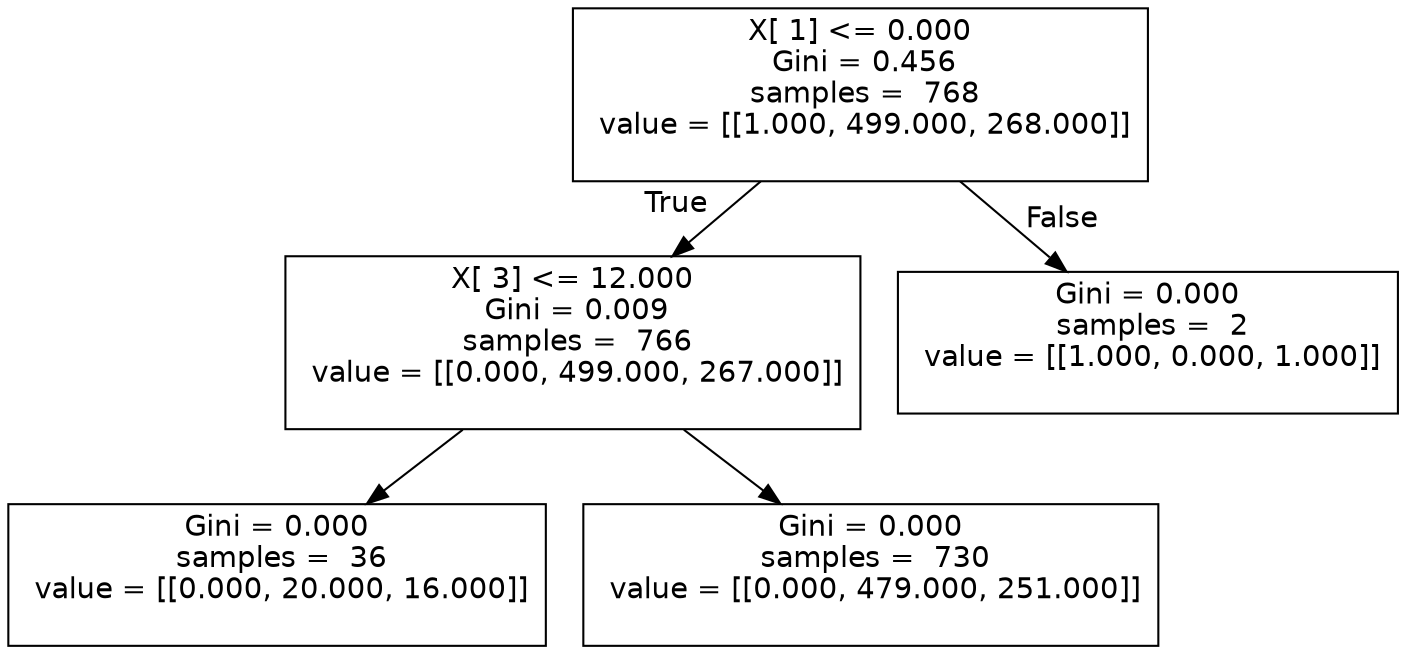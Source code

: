 digraph Tree {
node [shape = box, fontname = "helvetica"];
edge [fontname = "helvetica"];
 1 [label = "X[ 1] <= 0.000\n Gini = 0.456\n samples =  768\n value = [[1.000, 499.000, 268.000]]\n "
];
 2 [label = "X[ 3] <= 12.000\n Gini = 0.009\n samples =  766\n value = [[0.000, 499.000, 267.000]]\n "
];
 1 ->  2 [labeldistance = 2.5, labelangle =  45, headlabel = "True"];
 3 [label = "Gini = 0.000\n samples =  36\n value = [[0.000, 20.000, 16.000]]\n "
];
 2 ->  3;
 4 [label = "Gini = 0.000\n samples =  730\n value = [[0.000, 479.000, 251.000]]\n "
];
 2 ->  4;
 5 [label = "Gini = 0.000\n samples =  2\n value = [[1.000, 0.000, 1.000]]\n "
];
 1 ->  5 [labeldistance = 2.5, labelangle = -45, headlabel = "False"];
}
